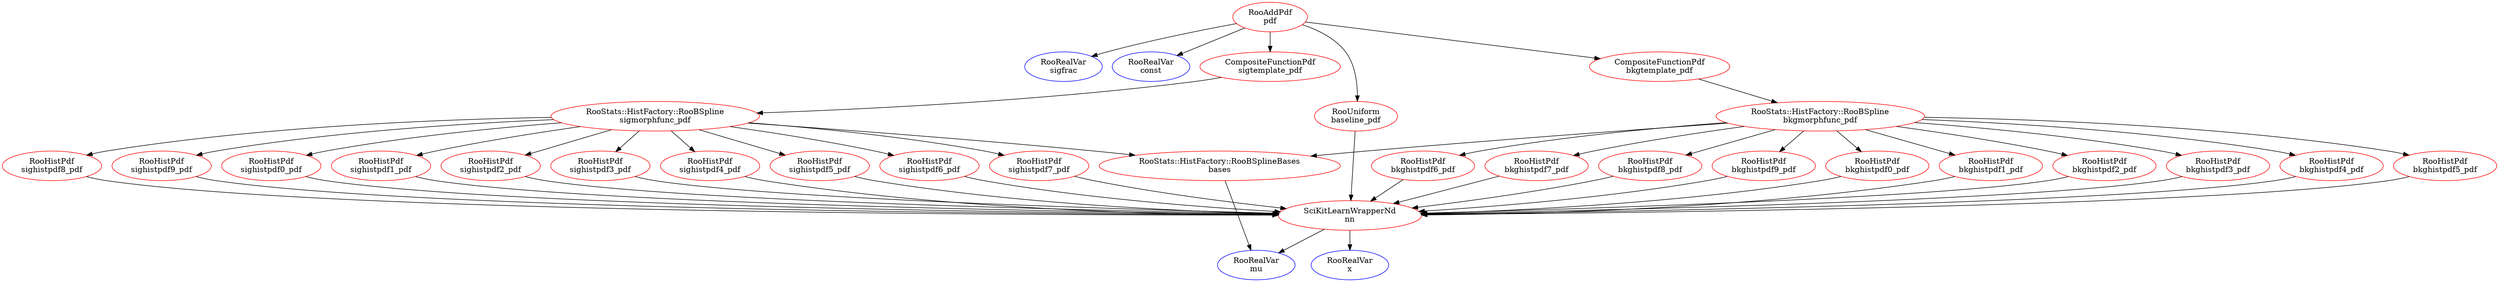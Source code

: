 digraph pdf{
"pdf" [ color=red, label="RooAddPdf
pdf"];
"sigfrac" [ color=blue, label="RooRealVar
sigfrac"];
"const" [ color=blue, label="RooRealVar
const"];
"sigtemplate_pdf" [ color=red, label="CompositeFunctionPdf
sigtemplate_pdf"];
"sigmorphfunc_pdf" [ color=red, label="RooStats::HistFactory::RooBSpline
sigmorphfunc_pdf"];
"bases" [ color=red, label="RooStats::HistFactory::RooBSplineBases
bases"];
"mu" [ color=blue, label="RooRealVar
mu"];
"sighistpdf0_pdf" [ color=red, label="RooHistPdf
sighistpdf0_pdf"];
"nn" [ color=red, label="SciKitLearnWrapperNd
nn"];
"x" [ color=blue, label="RooRealVar
x"];
"sighistpdf1_pdf" [ color=red, label="RooHistPdf
sighistpdf1_pdf"];
"sighistpdf2_pdf" [ color=red, label="RooHistPdf
sighistpdf2_pdf"];
"sighistpdf3_pdf" [ color=red, label="RooHistPdf
sighistpdf3_pdf"];
"sighistpdf4_pdf" [ color=red, label="RooHistPdf
sighistpdf4_pdf"];
"sighistpdf5_pdf" [ color=red, label="RooHistPdf
sighistpdf5_pdf"];
"sighistpdf6_pdf" [ color=red, label="RooHistPdf
sighistpdf6_pdf"];
"sighistpdf7_pdf" [ color=red, label="RooHistPdf
sighistpdf7_pdf"];
"sighistpdf8_pdf" [ color=red, label="RooHistPdf
sighistpdf8_pdf"];
"sighistpdf9_pdf" [ color=red, label="RooHistPdf
sighistpdf9_pdf"];
"baseline_pdf" [ color=red, label="RooUniform
baseline_pdf"];
"bkgtemplate_pdf" [ color=red, label="CompositeFunctionPdf
bkgtemplate_pdf"];
"bkgmorphfunc_pdf" [ color=red, label="RooStats::HistFactory::RooBSpline
bkgmorphfunc_pdf"];
"bkghistpdf0_pdf" [ color=red, label="RooHistPdf
bkghistpdf0_pdf"];
"bkghistpdf1_pdf" [ color=red, label="RooHistPdf
bkghistpdf1_pdf"];
"bkghistpdf2_pdf" [ color=red, label="RooHistPdf
bkghistpdf2_pdf"];
"bkghistpdf3_pdf" [ color=red, label="RooHistPdf
bkghistpdf3_pdf"];
"bkghistpdf4_pdf" [ color=red, label="RooHistPdf
bkghistpdf4_pdf"];
"bkghistpdf5_pdf" [ color=red, label="RooHistPdf
bkghistpdf5_pdf"];
"bkghistpdf6_pdf" [ color=red, label="RooHistPdf
bkghistpdf6_pdf"];
"bkghistpdf7_pdf" [ color=red, label="RooHistPdf
bkghistpdf7_pdf"];
"bkghistpdf8_pdf" [ color=red, label="RooHistPdf
bkghistpdf8_pdf"];
"bkghistpdf9_pdf" [ color=red, label="RooHistPdf
bkghistpdf9_pdf"];
"nn" -> "x";
"nn" -> "mu";
"sighistpdf0_pdf" -> "nn";
"pdf" -> "sigtemplate_pdf";
"pdf" -> "baseline_pdf";
"pdf" -> "bkgtemplate_pdf";
"pdf" -> "sigfrac";
"pdf" -> "const";
"sigmorphfunc_pdf" -> "sighistpdf0_pdf";
"sigmorphfunc_pdf" -> "sighistpdf1_pdf";
"sigmorphfunc_pdf" -> "sighistpdf2_pdf";
"sigmorphfunc_pdf" -> "sighistpdf3_pdf";
"sigmorphfunc_pdf" -> "sighistpdf4_pdf";
"sigmorphfunc_pdf" -> "sighistpdf5_pdf";
"sigmorphfunc_pdf" -> "sighistpdf6_pdf";
"sigmorphfunc_pdf" -> "sighistpdf7_pdf";
"sigmorphfunc_pdf" -> "sighistpdf8_pdf";
"sigmorphfunc_pdf" -> "sighistpdf9_pdf";
"sigmorphfunc_pdf" -> "bases";
"sigtemplate_pdf" -> "sigmorphfunc_pdf";
"sighistpdf1_pdf" -> "nn";
"sighistpdf2_pdf" -> "nn";
"sighistpdf3_pdf" -> "nn";
"sighistpdf4_pdf" -> "nn";
"sighistpdf5_pdf" -> "nn";
"sighistpdf6_pdf" -> "nn";
"sighistpdf7_pdf" -> "nn";
"sighistpdf8_pdf" -> "nn";
"sighistpdf9_pdf" -> "nn";
"baseline_pdf" -> "nn";
"bkgtemplate_pdf" -> "bkgmorphfunc_pdf";
"bkgmorphfunc_pdf" -> "bkghistpdf0_pdf";
"bkgmorphfunc_pdf" -> "bkghistpdf1_pdf";
"bkgmorphfunc_pdf" -> "bkghistpdf2_pdf";
"bkgmorphfunc_pdf" -> "bkghistpdf3_pdf";
"bkgmorphfunc_pdf" -> "bkghistpdf4_pdf";
"bkgmorphfunc_pdf" -> "bkghistpdf5_pdf";
"bkgmorphfunc_pdf" -> "bkghistpdf6_pdf";
"bkgmorphfunc_pdf" -> "bkghistpdf7_pdf";
"bkgmorphfunc_pdf" -> "bkghistpdf8_pdf";
"bkgmorphfunc_pdf" -> "bkghistpdf9_pdf";
"bkgmorphfunc_pdf" -> "bases";
"bkghistpdf0_pdf" -> "nn";
"bkghistpdf1_pdf" -> "nn";
"bkghistpdf2_pdf" -> "nn";
"bkghistpdf3_pdf" -> "nn";
"bkghistpdf4_pdf" -> "nn";
"bkghistpdf5_pdf" -> "nn";
"bkghistpdf6_pdf" -> "nn";
"bkghistpdf7_pdf" -> "nn";
"bkghistpdf8_pdf" -> "nn";
"bkghistpdf9_pdf" -> "nn";
"bases" -> "mu";
}
